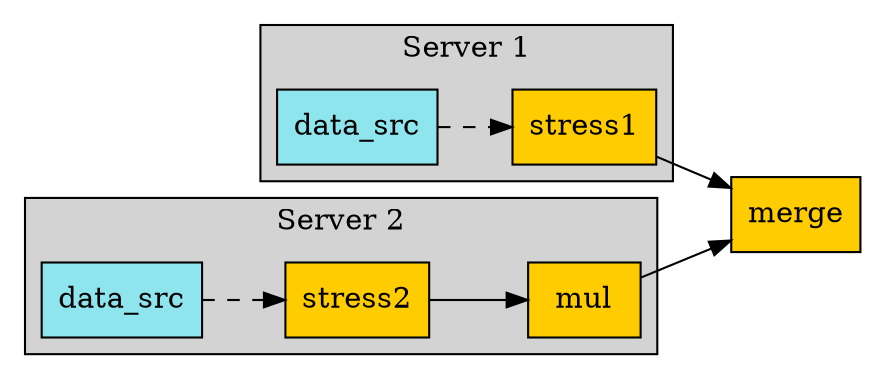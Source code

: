 digraph foo {
    size="6,6";
    node [shape=box, style=filled, fillcolor="#ffcc00"];
    rankdir=LR;
    splines=line;

    subgraph cluster_1 {
        ds01 [label="data_src", shape=box, style=filled, fillcolor=cadetblue2];

        ds01 -> stress1 [style=dashed];

        label="Server 1";
        style=filled;
        fillcolor=lightgrey;
    }

    subgraph cluster_2 {
        ds02 [label="data_src", shape=box, style=filled, fillcolor=cadetblue2];

        ds02 -> stress2 [style=dashed];
        stress2 -> mul;

        label="Server 2";
        style=filled;
        fillcolor=lightgrey;
    }

    stress1 -> "merge";
    mul -> "merge";
}
